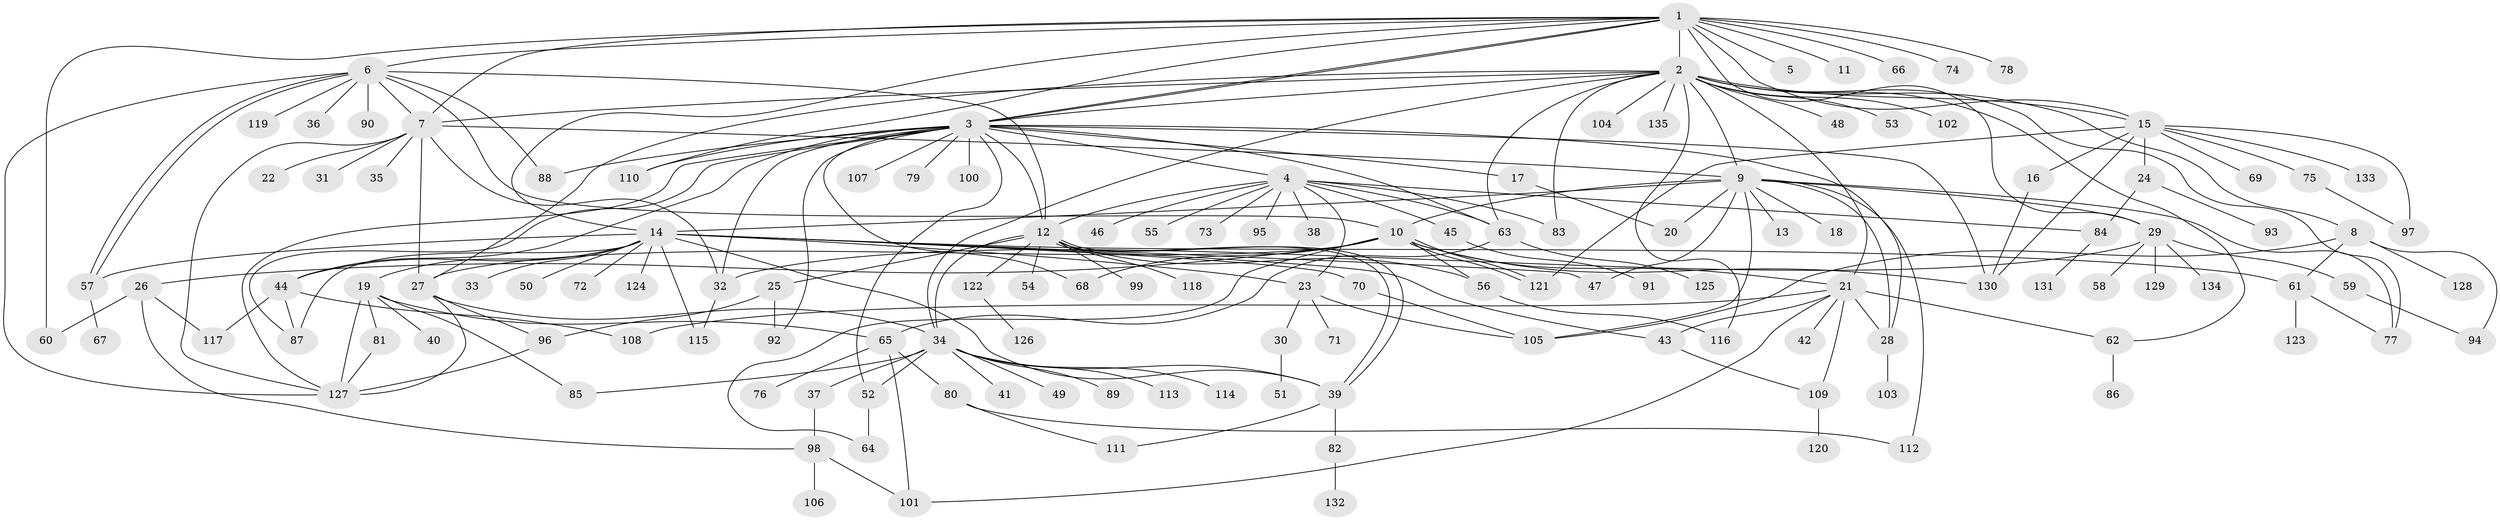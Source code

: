 // coarse degree distribution, {13: 0.025, 15: 0.025, 18: 0.025, 8: 0.025, 1: 0.5, 16: 0.025, 5: 0.075, 9: 0.05, 2: 0.175, 4: 0.05, 3: 0.025}
// Generated by graph-tools (version 1.1) at 2025/18/03/04/25 18:18:10]
// undirected, 135 vertices, 211 edges
graph export_dot {
graph [start="1"]
  node [color=gray90,style=filled];
  1;
  2;
  3;
  4;
  5;
  6;
  7;
  8;
  9;
  10;
  11;
  12;
  13;
  14;
  15;
  16;
  17;
  18;
  19;
  20;
  21;
  22;
  23;
  24;
  25;
  26;
  27;
  28;
  29;
  30;
  31;
  32;
  33;
  34;
  35;
  36;
  37;
  38;
  39;
  40;
  41;
  42;
  43;
  44;
  45;
  46;
  47;
  48;
  49;
  50;
  51;
  52;
  53;
  54;
  55;
  56;
  57;
  58;
  59;
  60;
  61;
  62;
  63;
  64;
  65;
  66;
  67;
  68;
  69;
  70;
  71;
  72;
  73;
  74;
  75;
  76;
  77;
  78;
  79;
  80;
  81;
  82;
  83;
  84;
  85;
  86;
  87;
  88;
  89;
  90;
  91;
  92;
  93;
  94;
  95;
  96;
  97;
  98;
  99;
  100;
  101;
  102;
  103;
  104;
  105;
  106;
  107;
  108;
  109;
  110;
  111;
  112;
  113;
  114;
  115;
  116;
  117;
  118;
  119;
  120;
  121;
  122;
  123;
  124;
  125;
  126;
  127;
  128;
  129;
  130;
  131;
  132;
  133;
  134;
  135;
  1 -- 2;
  1 -- 3;
  1 -- 3;
  1 -- 5;
  1 -- 6;
  1 -- 7;
  1 -- 11;
  1 -- 14;
  1 -- 15;
  1 -- 29;
  1 -- 60;
  1 -- 66;
  1 -- 74;
  1 -- 78;
  1 -- 110;
  2 -- 3;
  2 -- 7;
  2 -- 8;
  2 -- 9;
  2 -- 15;
  2 -- 21;
  2 -- 27;
  2 -- 34;
  2 -- 48;
  2 -- 53;
  2 -- 62;
  2 -- 63;
  2 -- 77;
  2 -- 83;
  2 -- 102;
  2 -- 104;
  2 -- 116;
  2 -- 135;
  3 -- 4;
  3 -- 12;
  3 -- 17;
  3 -- 28;
  3 -- 32;
  3 -- 44;
  3 -- 52;
  3 -- 63;
  3 -- 68;
  3 -- 79;
  3 -- 87;
  3 -- 88;
  3 -- 92;
  3 -- 100;
  3 -- 107;
  3 -- 110;
  3 -- 127;
  3 -- 130;
  4 -- 12;
  4 -- 23;
  4 -- 38;
  4 -- 45;
  4 -- 46;
  4 -- 55;
  4 -- 63;
  4 -- 73;
  4 -- 83;
  4 -- 84;
  4 -- 95;
  6 -- 7;
  6 -- 10;
  6 -- 12;
  6 -- 36;
  6 -- 57;
  6 -- 57;
  6 -- 88;
  6 -- 90;
  6 -- 119;
  6 -- 127;
  7 -- 9;
  7 -- 22;
  7 -- 27;
  7 -- 31;
  7 -- 32;
  7 -- 35;
  7 -- 127;
  8 -- 61;
  8 -- 94;
  8 -- 105;
  8 -- 128;
  9 -- 10;
  9 -- 13;
  9 -- 14;
  9 -- 18;
  9 -- 20;
  9 -- 28;
  9 -- 29;
  9 -- 47;
  9 -- 77;
  9 -- 105;
  9 -- 112;
  10 -- 21;
  10 -- 26;
  10 -- 27;
  10 -- 56;
  10 -- 64;
  10 -- 68;
  10 -- 121;
  10 -- 121;
  10 -- 130;
  12 -- 25;
  12 -- 34;
  12 -- 39;
  12 -- 39;
  12 -- 54;
  12 -- 56;
  12 -- 99;
  12 -- 118;
  12 -- 122;
  14 -- 19;
  14 -- 23;
  14 -- 33;
  14 -- 39;
  14 -- 43;
  14 -- 44;
  14 -- 47;
  14 -- 50;
  14 -- 57;
  14 -- 61;
  14 -- 70;
  14 -- 72;
  14 -- 87;
  14 -- 115;
  14 -- 124;
  15 -- 16;
  15 -- 24;
  15 -- 69;
  15 -- 75;
  15 -- 97;
  15 -- 121;
  15 -- 130;
  15 -- 133;
  16 -- 130;
  17 -- 20;
  19 -- 40;
  19 -- 65;
  19 -- 81;
  19 -- 85;
  19 -- 127;
  21 -- 28;
  21 -- 42;
  21 -- 43;
  21 -- 62;
  21 -- 101;
  21 -- 108;
  21 -- 109;
  23 -- 30;
  23 -- 71;
  23 -- 105;
  24 -- 84;
  24 -- 93;
  25 -- 92;
  25 -- 96;
  26 -- 60;
  26 -- 98;
  26 -- 117;
  27 -- 34;
  27 -- 96;
  27 -- 127;
  28 -- 103;
  29 -- 32;
  29 -- 58;
  29 -- 59;
  29 -- 129;
  29 -- 134;
  30 -- 51;
  32 -- 115;
  34 -- 37;
  34 -- 39;
  34 -- 41;
  34 -- 49;
  34 -- 52;
  34 -- 85;
  34 -- 89;
  34 -- 113;
  34 -- 114;
  37 -- 98;
  39 -- 82;
  39 -- 111;
  43 -- 109;
  44 -- 87;
  44 -- 108;
  44 -- 117;
  45 -- 91;
  52 -- 64;
  56 -- 116;
  57 -- 67;
  59 -- 94;
  61 -- 77;
  61 -- 123;
  62 -- 86;
  63 -- 65;
  63 -- 125;
  65 -- 76;
  65 -- 80;
  65 -- 101;
  70 -- 105;
  75 -- 97;
  80 -- 111;
  80 -- 112;
  81 -- 127;
  82 -- 132;
  84 -- 131;
  96 -- 127;
  98 -- 101;
  98 -- 106;
  109 -- 120;
  122 -- 126;
}
